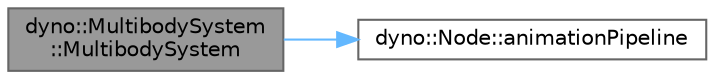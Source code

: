 digraph "dyno::MultibodySystem::MultibodySystem"
{
 // LATEX_PDF_SIZE
  bgcolor="transparent";
  edge [fontname=Helvetica,fontsize=10,labelfontname=Helvetica,labelfontsize=10];
  node [fontname=Helvetica,fontsize=10,shape=box,height=0.2,width=0.4];
  rankdir="LR";
  Node1 [id="Node000001",label="dyno::MultibodySystem\l::MultibodySystem",height=0.2,width=0.4,color="gray40", fillcolor="grey60", style="filled", fontcolor="black",tooltip=" "];
  Node1 -> Node2 [id="edge1_Node000001_Node000002",color="steelblue1",style="solid",tooltip=" "];
  Node2 [id="Node000002",label="dyno::Node::animationPipeline",height=0.2,width=0.4,color="grey40", fillcolor="white", style="filled",URL="$classdyno_1_1_node.html#aba92798b2bb44a2afb84042ff83d753e",tooltip=" "];
}
